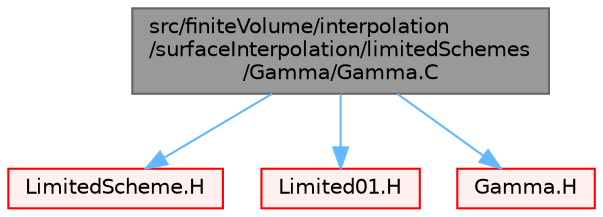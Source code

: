 digraph "src/finiteVolume/interpolation/surfaceInterpolation/limitedSchemes/Gamma/Gamma.C"
{
 // LATEX_PDF_SIZE
  bgcolor="transparent";
  edge [fontname=Helvetica,fontsize=10,labelfontname=Helvetica,labelfontsize=10];
  node [fontname=Helvetica,fontsize=10,shape=box,height=0.2,width=0.4];
  Node1 [id="Node000001",label="src/finiteVolume/interpolation\l/surfaceInterpolation/limitedSchemes\l/Gamma/Gamma.C",height=0.2,width=0.4,color="gray40", fillcolor="grey60", style="filled", fontcolor="black",tooltip=" "];
  Node1 -> Node2 [id="edge1_Node000001_Node000002",color="steelblue1",style="solid",tooltip=" "];
  Node2 [id="Node000002",label="LimitedScheme.H",height=0.2,width=0.4,color="red", fillcolor="#FFF0F0", style="filled",URL="$LimitedScheme_8H.html",tooltip=" "];
  Node1 -> Node153 [id="edge2_Node000001_Node000153",color="steelblue1",style="solid",tooltip=" "];
  Node153 [id="Node000153",label="Limited01.H",height=0.2,width=0.4,color="red", fillcolor="#FFF0F0", style="filled",URL="$Limited01_8H.html",tooltip=" "];
  Node1 -> Node155 [id="edge3_Node000001_Node000155",color="steelblue1",style="solid",tooltip=" "];
  Node155 [id="Node000155",label="Gamma.H",height=0.2,width=0.4,color="red", fillcolor="#FFF0F0", style="filled",URL="$finiteVolume_2interpolation_2surfaceInterpolation_2limitedSchemes_2Gamma_2Gamma_8H.html",tooltip=" "];
}
